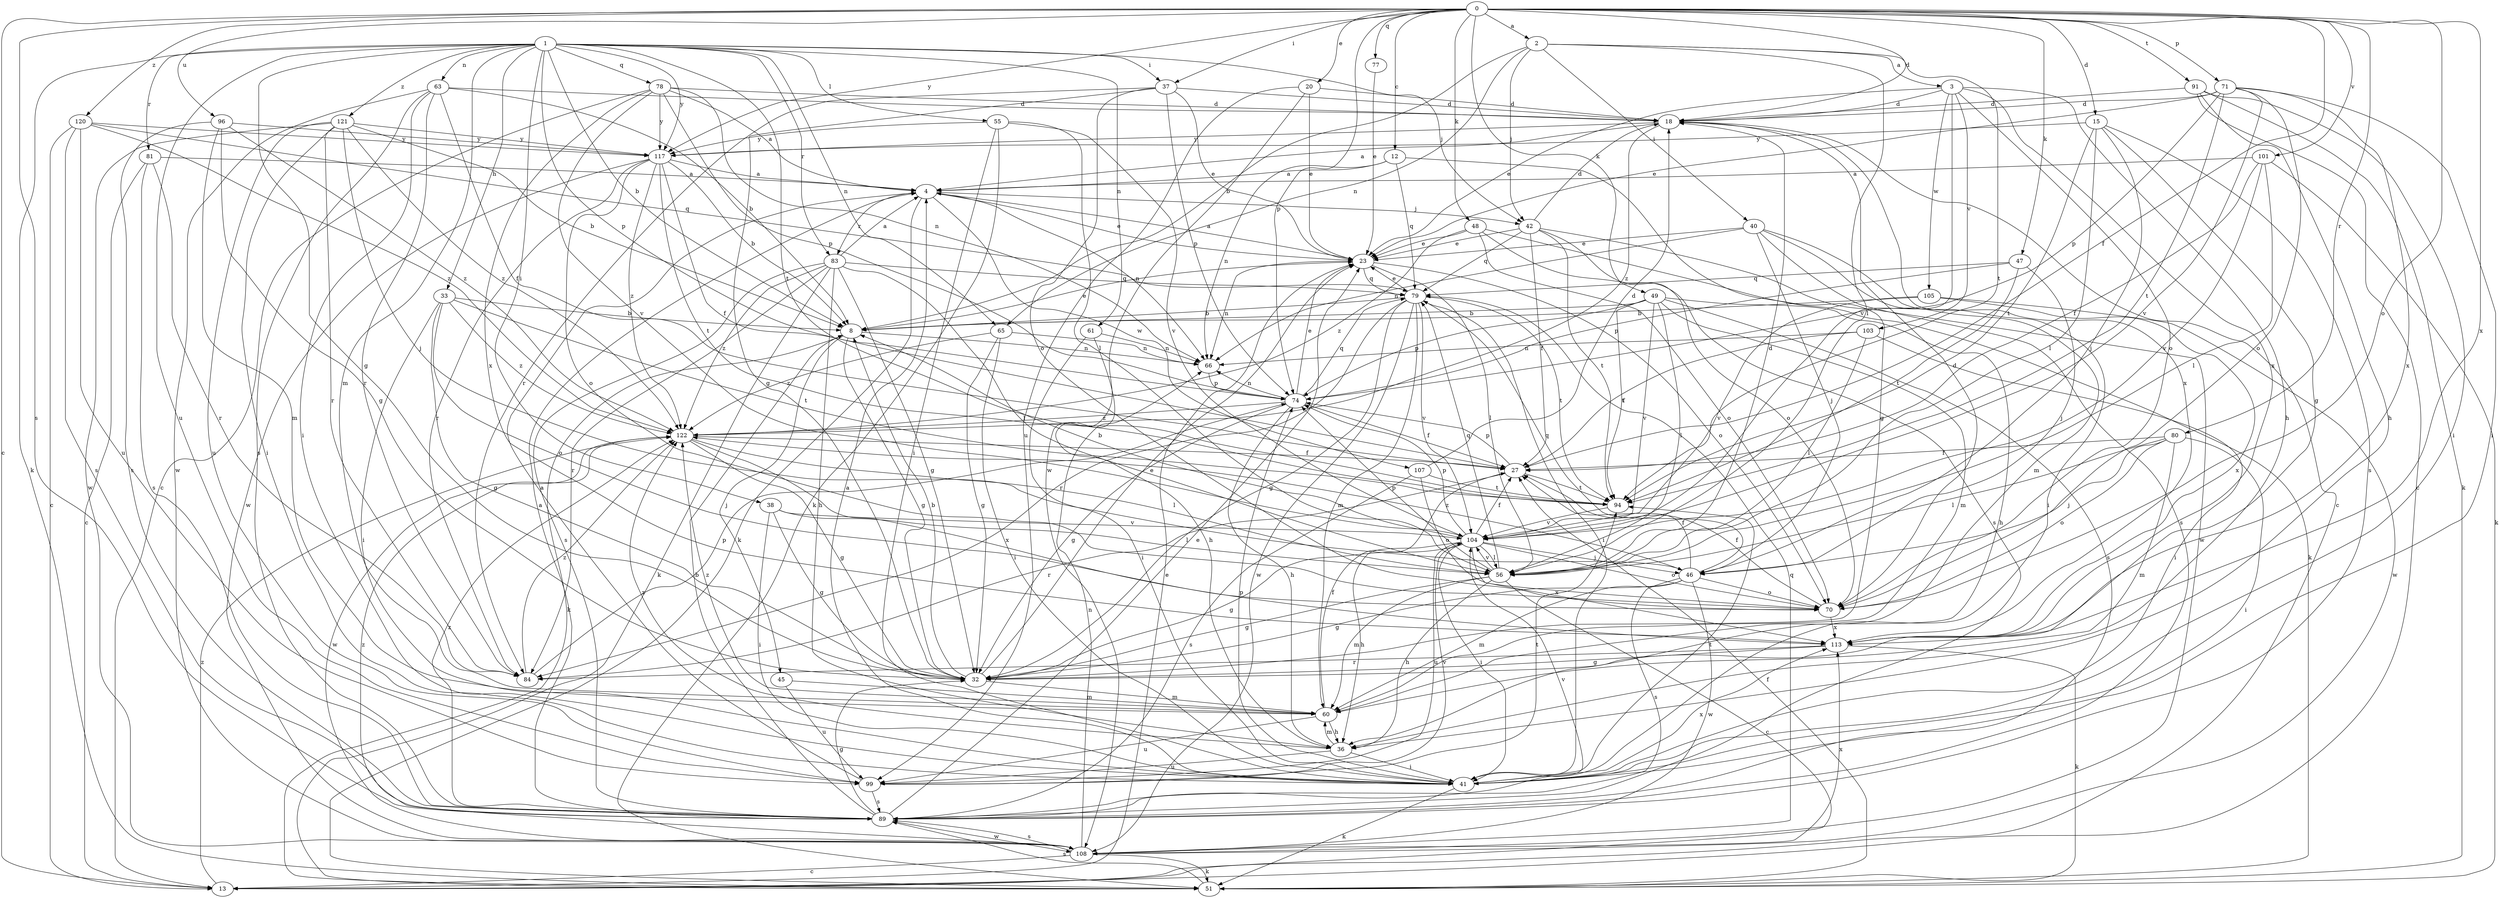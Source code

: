 strict digraph  {
0;
1;
2;
3;
4;
8;
12;
13;
15;
18;
20;
23;
27;
32;
33;
36;
37;
38;
40;
41;
42;
45;
46;
47;
48;
49;
51;
55;
56;
60;
61;
63;
65;
66;
70;
71;
74;
77;
78;
79;
80;
81;
83;
84;
89;
91;
94;
96;
99;
101;
103;
104;
105;
107;
108;
113;
117;
120;
121;
122;
0 -> 2  [label=a];
0 -> 12  [label=c];
0 -> 13  [label=c];
0 -> 15  [label=d];
0 -> 18  [label=d];
0 -> 20  [label=e];
0 -> 27  [label=f];
0 -> 37  [label=i];
0 -> 47  [label=k];
0 -> 48  [label=k];
0 -> 49  [label=k];
0 -> 70  [label=o];
0 -> 71  [label=p];
0 -> 74  [label=p];
0 -> 77  [label=q];
0 -> 80  [label=r];
0 -> 89  [label=s];
0 -> 91  [label=t];
0 -> 96  [label=u];
0 -> 101  [label=v];
0 -> 113  [label=x];
0 -> 117  [label=y];
0 -> 120  [label=z];
1 -> 8  [label=b];
1 -> 32  [label=g];
1 -> 33  [label=h];
1 -> 37  [label=i];
1 -> 38  [label=i];
1 -> 42  [label=j];
1 -> 51  [label=k];
1 -> 55  [label=l];
1 -> 60  [label=m];
1 -> 61  [label=n];
1 -> 63  [label=n];
1 -> 65  [label=n];
1 -> 74  [label=p];
1 -> 78  [label=q];
1 -> 81  [label=r];
1 -> 83  [label=r];
1 -> 94  [label=t];
1 -> 99  [label=u];
1 -> 117  [label=y];
1 -> 121  [label=z];
2 -> 3  [label=a];
2 -> 8  [label=b];
2 -> 40  [label=i];
2 -> 42  [label=j];
2 -> 56  [label=l];
2 -> 65  [label=n];
2 -> 94  [label=t];
3 -> 18  [label=d];
3 -> 23  [label=e];
3 -> 36  [label=h];
3 -> 70  [label=o];
3 -> 103  [label=v];
3 -> 104  [label=v];
3 -> 105  [label=w];
3 -> 113  [label=x];
4 -> 23  [label=e];
4 -> 42  [label=j];
4 -> 51  [label=k];
4 -> 66  [label=n];
4 -> 83  [label=r];
4 -> 107  [label=w];
8 -> 23  [label=e];
8 -> 32  [label=g];
8 -> 45  [label=j];
8 -> 51  [label=k];
8 -> 66  [label=n];
12 -> 4  [label=a];
12 -> 32  [label=g];
12 -> 66  [label=n];
12 -> 79  [label=q];
13 -> 23  [label=e];
13 -> 122  [label=z];
15 -> 32  [label=g];
15 -> 46  [label=j];
15 -> 56  [label=l];
15 -> 89  [label=s];
15 -> 94  [label=t];
15 -> 117  [label=y];
18 -> 4  [label=a];
18 -> 13  [label=c];
18 -> 113  [label=x];
18 -> 117  [label=y];
18 -> 122  [label=z];
20 -> 18  [label=d];
20 -> 23  [label=e];
20 -> 99  [label=u];
20 -> 108  [label=w];
23 -> 4  [label=a];
23 -> 56  [label=l];
23 -> 66  [label=n];
23 -> 70  [label=o];
23 -> 79  [label=q];
27 -> 74  [label=p];
27 -> 84  [label=r];
27 -> 94  [label=t];
32 -> 8  [label=b];
32 -> 23  [label=e];
32 -> 60  [label=m];
33 -> 8  [label=b];
33 -> 32  [label=g];
33 -> 41  [label=i];
33 -> 70  [label=o];
33 -> 94  [label=t];
33 -> 122  [label=z];
36 -> 41  [label=i];
36 -> 60  [label=m];
36 -> 99  [label=u];
36 -> 122  [label=z];
37 -> 18  [label=d];
37 -> 23  [label=e];
37 -> 32  [label=g];
37 -> 70  [label=o];
37 -> 74  [label=p];
37 -> 84  [label=r];
38 -> 32  [label=g];
38 -> 41  [label=i];
38 -> 56  [label=l];
38 -> 104  [label=v];
40 -> 23  [label=e];
40 -> 41  [label=i];
40 -> 46  [label=j];
40 -> 60  [label=m];
40 -> 66  [label=n];
40 -> 89  [label=s];
41 -> 4  [label=a];
41 -> 51  [label=k];
41 -> 74  [label=p];
41 -> 94  [label=t];
41 -> 113  [label=x];
42 -> 18  [label=d];
42 -> 23  [label=e];
42 -> 27  [label=f];
42 -> 70  [label=o];
42 -> 79  [label=q];
42 -> 94  [label=t];
42 -> 108  [label=w];
45 -> 60  [label=m];
45 -> 99  [label=u];
46 -> 27  [label=f];
46 -> 32  [label=g];
46 -> 60  [label=m];
46 -> 70  [label=o];
46 -> 79  [label=q];
46 -> 89  [label=s];
46 -> 108  [label=w];
46 -> 122  [label=z];
47 -> 46  [label=j];
47 -> 74  [label=p];
47 -> 79  [label=q];
47 -> 94  [label=t];
48 -> 23  [label=e];
48 -> 51  [label=k];
48 -> 70  [label=o];
48 -> 89  [label=s];
48 -> 122  [label=z];
49 -> 8  [label=b];
49 -> 36  [label=h];
49 -> 56  [label=l];
49 -> 60  [label=m];
49 -> 74  [label=p];
49 -> 89  [label=s];
49 -> 94  [label=t];
49 -> 104  [label=v];
51 -> 27  [label=f];
51 -> 89  [label=s];
55 -> 41  [label=i];
55 -> 51  [label=k];
55 -> 56  [label=l];
55 -> 104  [label=v];
55 -> 117  [label=y];
56 -> 13  [label=c];
56 -> 18  [label=d];
56 -> 32  [label=g];
56 -> 36  [label=h];
56 -> 60  [label=m];
56 -> 74  [label=p];
56 -> 79  [label=q];
56 -> 104  [label=v];
60 -> 27  [label=f];
60 -> 36  [label=h];
60 -> 99  [label=u];
60 -> 122  [label=z];
61 -> 36  [label=h];
61 -> 41  [label=i];
61 -> 66  [label=n];
63 -> 8  [label=b];
63 -> 18  [label=d];
63 -> 27  [label=f];
63 -> 41  [label=i];
63 -> 84  [label=r];
63 -> 89  [label=s];
63 -> 108  [label=w];
65 -> 32  [label=g];
65 -> 41  [label=i];
65 -> 66  [label=n];
65 -> 122  [label=z];
66 -> 74  [label=p];
70 -> 18  [label=d];
70 -> 27  [label=f];
70 -> 113  [label=x];
71 -> 18  [label=d];
71 -> 23  [label=e];
71 -> 41  [label=i];
71 -> 70  [label=o];
71 -> 74  [label=p];
71 -> 94  [label=t];
71 -> 104  [label=v];
71 -> 113  [label=x];
74 -> 23  [label=e];
74 -> 27  [label=f];
74 -> 32  [label=g];
74 -> 36  [label=h];
74 -> 66  [label=n];
74 -> 79  [label=q];
74 -> 122  [label=z];
77 -> 23  [label=e];
78 -> 4  [label=a];
78 -> 13  [label=c];
78 -> 18  [label=d];
78 -> 66  [label=n];
78 -> 74  [label=p];
78 -> 104  [label=v];
78 -> 113  [label=x];
78 -> 117  [label=y];
79 -> 8  [label=b];
79 -> 23  [label=e];
79 -> 32  [label=g];
79 -> 41  [label=i];
79 -> 60  [label=m];
79 -> 84  [label=r];
79 -> 94  [label=t];
79 -> 104  [label=v];
79 -> 108  [label=w];
80 -> 27  [label=f];
80 -> 41  [label=i];
80 -> 46  [label=j];
80 -> 56  [label=l];
80 -> 60  [label=m];
80 -> 70  [label=o];
81 -> 4  [label=a];
81 -> 13  [label=c];
81 -> 84  [label=r];
81 -> 89  [label=s];
83 -> 4  [label=a];
83 -> 32  [label=g];
83 -> 36  [label=h];
83 -> 51  [label=k];
83 -> 56  [label=l];
83 -> 79  [label=q];
83 -> 84  [label=r];
83 -> 89  [label=s];
83 -> 122  [label=z];
84 -> 74  [label=p];
84 -> 122  [label=z];
89 -> 4  [label=a];
89 -> 8  [label=b];
89 -> 23  [label=e];
89 -> 32  [label=g];
89 -> 104  [label=v];
89 -> 108  [label=w];
89 -> 122  [label=z];
91 -> 13  [label=c];
91 -> 18  [label=d];
91 -> 36  [label=h];
91 -> 41  [label=i];
91 -> 51  [label=k];
94 -> 104  [label=v];
96 -> 32  [label=g];
96 -> 60  [label=m];
96 -> 89  [label=s];
96 -> 117  [label=y];
96 -> 122  [label=z];
99 -> 4  [label=a];
99 -> 89  [label=s];
99 -> 94  [label=t];
99 -> 104  [label=v];
101 -> 4  [label=a];
101 -> 27  [label=f];
101 -> 51  [label=k];
101 -> 56  [label=l];
101 -> 104  [label=v];
103 -> 27  [label=f];
103 -> 41  [label=i];
103 -> 56  [label=l];
103 -> 66  [label=n];
104 -> 8  [label=b];
104 -> 27  [label=f];
104 -> 32  [label=g];
104 -> 36  [label=h];
104 -> 41  [label=i];
104 -> 46  [label=j];
104 -> 56  [label=l];
104 -> 70  [label=o];
104 -> 74  [label=p];
104 -> 99  [label=u];
104 -> 113  [label=x];
105 -> 8  [label=b];
105 -> 104  [label=v];
105 -> 108  [label=w];
105 -> 113  [label=x];
107 -> 18  [label=d];
107 -> 70  [label=o];
107 -> 89  [label=s];
107 -> 94  [label=t];
108 -> 13  [label=c];
108 -> 51  [label=k];
108 -> 66  [label=n];
108 -> 79  [label=q];
108 -> 89  [label=s];
108 -> 113  [label=x];
108 -> 122  [label=z];
113 -> 32  [label=g];
113 -> 51  [label=k];
113 -> 84  [label=r];
117 -> 4  [label=a];
117 -> 8  [label=b];
117 -> 27  [label=f];
117 -> 70  [label=o];
117 -> 84  [label=r];
117 -> 94  [label=t];
117 -> 108  [label=w];
117 -> 122  [label=z];
120 -> 13  [label=c];
120 -> 79  [label=q];
120 -> 89  [label=s];
120 -> 99  [label=u];
120 -> 117  [label=y];
120 -> 122  [label=z];
121 -> 8  [label=b];
121 -> 41  [label=i];
121 -> 46  [label=j];
121 -> 84  [label=r];
121 -> 99  [label=u];
121 -> 108  [label=w];
121 -> 117  [label=y];
121 -> 122  [label=z];
122 -> 27  [label=f];
122 -> 32  [label=g];
122 -> 56  [label=l];
122 -> 108  [label=w];
122 -> 113  [label=x];
}
